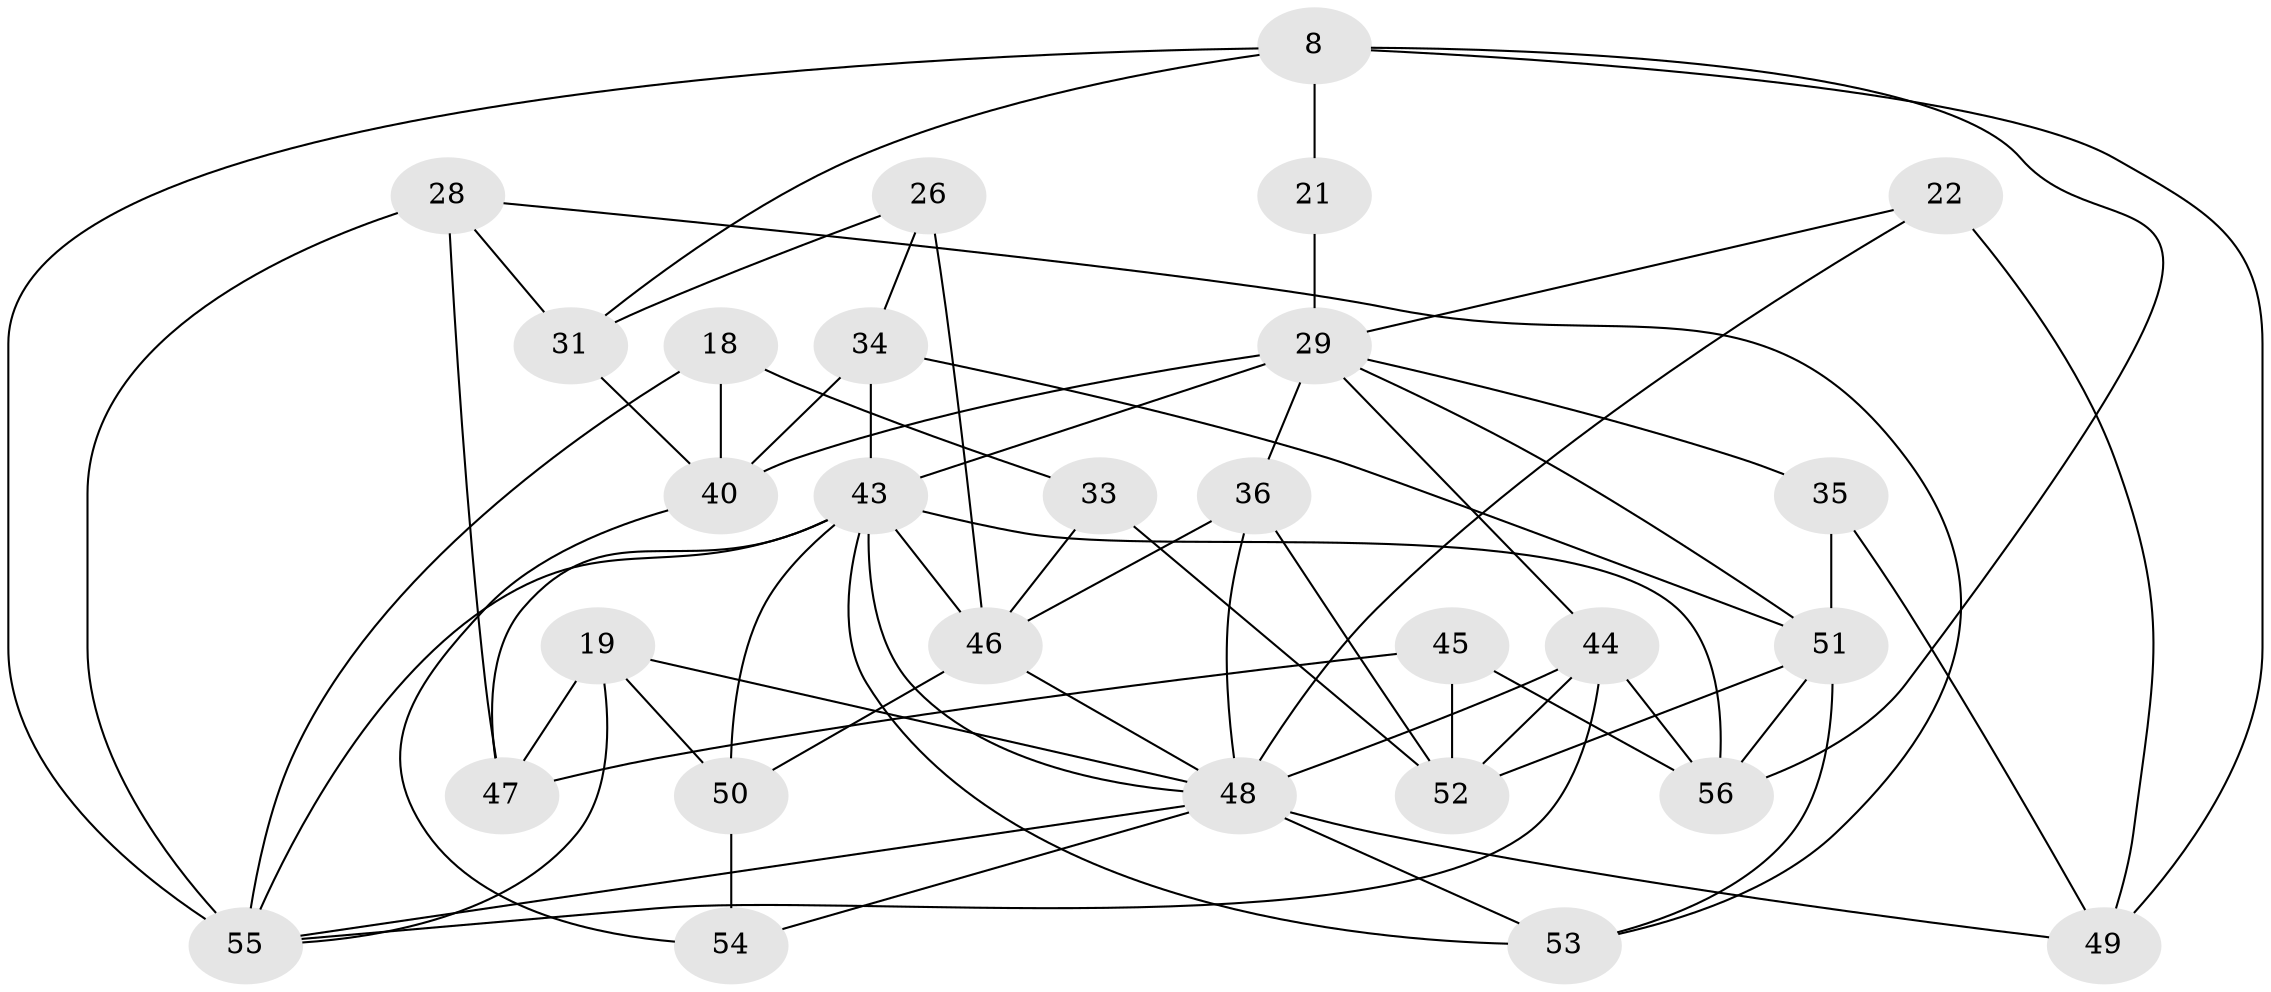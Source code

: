 // original degree distribution, {4: 1.0}
// Generated by graph-tools (version 1.1) at 2025/03/03/04/25 22:03:18]
// undirected, 28 vertices, 65 edges
graph export_dot {
graph [start="1"]
  node [color=gray90,style=filled];
  8 [super="+2"];
  18;
  19;
  21;
  22;
  26;
  28;
  29 [super="+11+23+12"];
  31;
  33;
  34;
  35;
  36;
  40 [super="+7"];
  43 [super="+5+14+9+42"];
  44 [super="+38+24"];
  45;
  46 [super="+25+13"];
  47;
  48 [super="+1+32+27+41"];
  49 [super="+20"];
  50 [super="+4"];
  51 [super="+39"];
  52 [super="+30"];
  53;
  54;
  55 [super="+17+37"];
  56 [super="+3+15"];
  8 -- 49;
  8 -- 21 [weight=2];
  8 -- 31;
  8 -- 56;
  8 -- 55;
  18 -- 33;
  18 -- 40 [weight=2];
  18 -- 55;
  19 -- 55;
  19 -- 47;
  19 -- 50;
  19 -- 48;
  21 -- 29 [weight=2];
  22 -- 49 [weight=2];
  22 -- 48;
  22 -- 29;
  26 -- 34;
  26 -- 31;
  26 -- 46 [weight=2];
  28 -- 55;
  28 -- 31;
  28 -- 53;
  28 -- 47;
  29 -- 40;
  29 -- 44;
  29 -- 35;
  29 -- 43 [weight=2];
  29 -- 51;
  29 -- 36;
  31 -- 40;
  33 -- 52;
  33 -- 46 [weight=2];
  34 -- 51;
  34 -- 40;
  34 -- 43;
  35 -- 49;
  35 -- 51 [weight=2];
  36 -- 52;
  36 -- 48;
  36 -- 46;
  40 -- 54;
  43 -- 47;
  43 -- 46;
  43 -- 56 [weight=2];
  43 -- 53;
  43 -- 48;
  43 -- 50;
  43 -- 55 [weight=2];
  44 -- 56 [weight=2];
  44 -- 48 [weight=3];
  44 -- 52;
  44 -- 55;
  45 -- 52 [weight=2];
  45 -- 47;
  45 -- 56;
  46 -- 48 [weight=2];
  46 -- 50 [weight=2];
  48 -- 49 [weight=2];
  48 -- 53;
  48 -- 54;
  48 -- 55;
  50 -- 54 [weight=2];
  51 -- 56 [weight=2];
  51 -- 52;
  51 -- 53;
}
